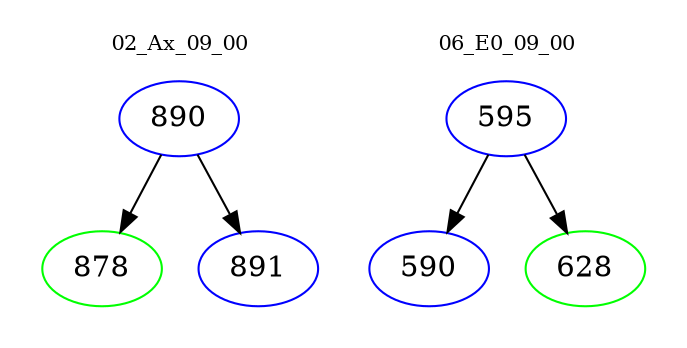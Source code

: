 digraph{
subgraph cluster_0 {
color = white
label = "02_Ax_09_00";
fontsize=10;
T0_890 [label="890", color="blue"]
T0_890 -> T0_878 [color="black"]
T0_878 [label="878", color="green"]
T0_890 -> T0_891 [color="black"]
T0_891 [label="891", color="blue"]
}
subgraph cluster_1 {
color = white
label = "06_E0_09_00";
fontsize=10;
T1_595 [label="595", color="blue"]
T1_595 -> T1_590 [color="black"]
T1_590 [label="590", color="blue"]
T1_595 -> T1_628 [color="black"]
T1_628 [label="628", color="green"]
}
}
